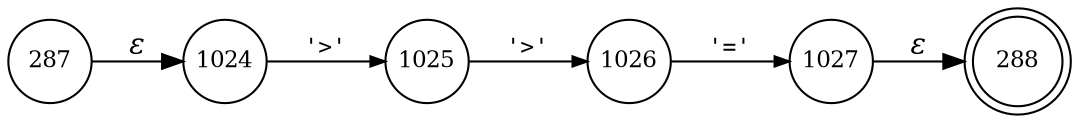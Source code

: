 digraph ATN {
rankdir=LR;
s288[fontsize=11, label="288", shape=doublecircle, fixedsize=true, width=.6];
s1024[fontsize=11,label="1024", shape=circle, fixedsize=true, width=.55, peripheries=1];
s1025[fontsize=11,label="1025", shape=circle, fixedsize=true, width=.55, peripheries=1];
s1026[fontsize=11,label="1026", shape=circle, fixedsize=true, width=.55, peripheries=1];
s1027[fontsize=11,label="1027", shape=circle, fixedsize=true, width=.55, peripheries=1];
s287[fontsize=11,label="287", shape=circle, fixedsize=true, width=.55, peripheries=1];
s287 -> s1024 [fontname="Times-Italic", label="&epsilon;"];
s1024 -> s1025 [fontsize=11, fontname="Courier", arrowsize=.7, label = "'>'", arrowhead = normal];
s1025 -> s1026 [fontsize=11, fontname="Courier", arrowsize=.7, label = "'>'", arrowhead = normal];
s1026 -> s1027 [fontsize=11, fontname="Courier", arrowsize=.7, label = "'='", arrowhead = normal];
s1027 -> s288 [fontname="Times-Italic", label="&epsilon;"];
}